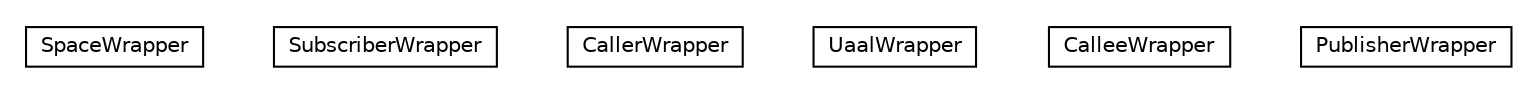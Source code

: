#!/usr/local/bin/dot
#
# Class diagram 
# Generated by UMLGraph version R5_6-24-gf6e263 (http://www.umlgraph.org/)
#

digraph G {
	edge [fontname="Helvetica",fontsize=10,labelfontname="Helvetica",labelfontsize=10];
	node [fontname="Helvetica",fontsize=10,shape=plaintext];
	nodesep=0.25;
	ranksep=0.5;
	// org.universAAL.ri.rest.manager.wrappers.SpaceWrapper
	c1089267 [label=<<table title="org.universAAL.ri.rest.manager.wrappers.SpaceWrapper" border="0" cellborder="1" cellspacing="0" cellpadding="2" port="p" href="./SpaceWrapper.html">
		<tr><td><table border="0" cellspacing="0" cellpadding="1">
<tr><td align="center" balign="center"> SpaceWrapper </td></tr>
		</table></td></tr>
		</table>>, URL="./SpaceWrapper.html", fontname="Helvetica", fontcolor="black", fontsize=10.0];
	// org.universAAL.ri.rest.manager.wrappers.SubscriberWrapper
	c1089268 [label=<<table title="org.universAAL.ri.rest.manager.wrappers.SubscriberWrapper" border="0" cellborder="1" cellspacing="0" cellpadding="2" port="p" href="./SubscriberWrapper.html">
		<tr><td><table border="0" cellspacing="0" cellpadding="1">
<tr><td align="center" balign="center"> SubscriberWrapper </td></tr>
		</table></td></tr>
		</table>>, URL="./SubscriberWrapper.html", fontname="Helvetica", fontcolor="black", fontsize=10.0];
	// org.universAAL.ri.rest.manager.wrappers.CallerWrapper
	c1089269 [label=<<table title="org.universAAL.ri.rest.manager.wrappers.CallerWrapper" border="0" cellborder="1" cellspacing="0" cellpadding="2" port="p" href="./CallerWrapper.html">
		<tr><td><table border="0" cellspacing="0" cellpadding="1">
<tr><td align="center" balign="center"> CallerWrapper </td></tr>
		</table></td></tr>
		</table>>, URL="./CallerWrapper.html", fontname="Helvetica", fontcolor="black", fontsize=10.0];
	// org.universAAL.ri.rest.manager.wrappers.UaalWrapper
	c1089270 [label=<<table title="org.universAAL.ri.rest.manager.wrappers.UaalWrapper" border="0" cellborder="1" cellspacing="0" cellpadding="2" port="p" href="./UaalWrapper.html">
		<tr><td><table border="0" cellspacing="0" cellpadding="1">
<tr><td align="center" balign="center"> UaalWrapper </td></tr>
		</table></td></tr>
		</table>>, URL="./UaalWrapper.html", fontname="Helvetica", fontcolor="black", fontsize=10.0];
	// org.universAAL.ri.rest.manager.wrappers.CalleeWrapper
	c1089271 [label=<<table title="org.universAAL.ri.rest.manager.wrappers.CalleeWrapper" border="0" cellborder="1" cellspacing="0" cellpadding="2" port="p" href="./CalleeWrapper.html">
		<tr><td><table border="0" cellspacing="0" cellpadding="1">
<tr><td align="center" balign="center"> CalleeWrapper </td></tr>
		</table></td></tr>
		</table>>, URL="./CalleeWrapper.html", fontname="Helvetica", fontcolor="black", fontsize=10.0];
	// org.universAAL.ri.rest.manager.wrappers.PublisherWrapper
	c1089272 [label=<<table title="org.universAAL.ri.rest.manager.wrappers.PublisherWrapper" border="0" cellborder="1" cellspacing="0" cellpadding="2" port="p" href="./PublisherWrapper.html">
		<tr><td><table border="0" cellspacing="0" cellpadding="1">
<tr><td align="center" balign="center"> PublisherWrapper </td></tr>
		</table></td></tr>
		</table>>, URL="./PublisherWrapper.html", fontname="Helvetica", fontcolor="black", fontsize=10.0];
}

